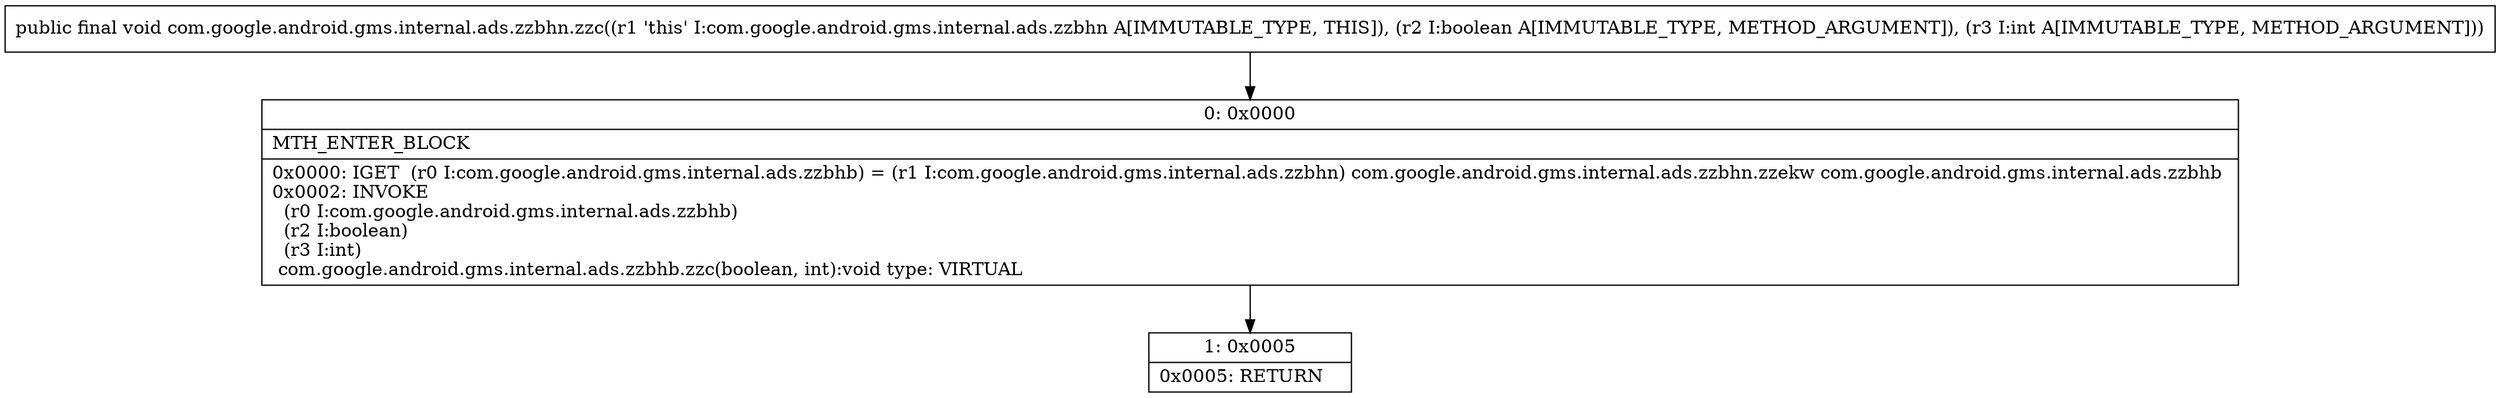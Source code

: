digraph "CFG forcom.google.android.gms.internal.ads.zzbhn.zzc(ZI)V" {
Node_0 [shape=record,label="{0\:\ 0x0000|MTH_ENTER_BLOCK\l|0x0000: IGET  (r0 I:com.google.android.gms.internal.ads.zzbhb) = (r1 I:com.google.android.gms.internal.ads.zzbhn) com.google.android.gms.internal.ads.zzbhn.zzekw com.google.android.gms.internal.ads.zzbhb \l0x0002: INVOKE  \l  (r0 I:com.google.android.gms.internal.ads.zzbhb)\l  (r2 I:boolean)\l  (r3 I:int)\l com.google.android.gms.internal.ads.zzbhb.zzc(boolean, int):void type: VIRTUAL \l}"];
Node_1 [shape=record,label="{1\:\ 0x0005|0x0005: RETURN   \l}"];
MethodNode[shape=record,label="{public final void com.google.android.gms.internal.ads.zzbhn.zzc((r1 'this' I:com.google.android.gms.internal.ads.zzbhn A[IMMUTABLE_TYPE, THIS]), (r2 I:boolean A[IMMUTABLE_TYPE, METHOD_ARGUMENT]), (r3 I:int A[IMMUTABLE_TYPE, METHOD_ARGUMENT])) }"];
MethodNode -> Node_0;
Node_0 -> Node_1;
}

